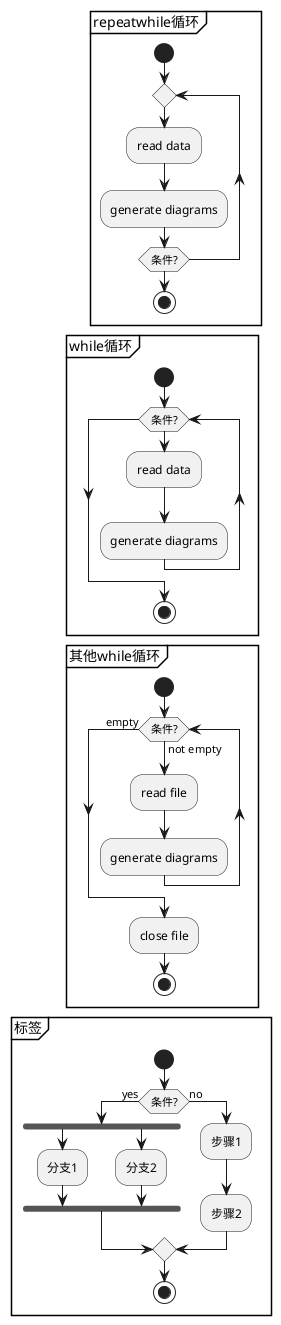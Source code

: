 @startuml


partition repeatwhile循环 {

start
repeat
:read data;
:generate diagrams;
repeat while (条件?)
stop

}

partition while循环 {

start
while (条件?)
:read data;
:generate diagrams;
endwhile
stop

}

partition 其他while循环 {

start
while (条件?) is(not empty)
:read file;
:generate diagrams;
endwhile (empty)
:close file;
stop

}


partition 标签 {

start
if (条件?) then(yes)
fork
:分支1;
fork again
:分支2;
end fork
else(no)
:步骤1;
:步骤2;
endif

stop

}

@enduml